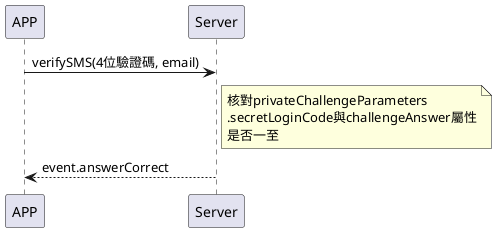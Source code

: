 @startuml
APP -> Server: verifySMS(4位驗證碼, email)
note right of Server: 核對privateChallengeParameters\n.secretLoginCode與challengeAnswer屬性\n是否一至
Server --> APP: event.answerCorrect
@enduml